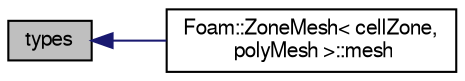 digraph "types"
{
  bgcolor="transparent";
  edge [fontname="FreeSans",fontsize="10",labelfontname="FreeSans",labelfontsize="10"];
  node [fontname="FreeSans",fontsize="10",shape=record];
  rankdir="LR";
  Node61 [label="types",height=0.2,width=0.4,color="black", fillcolor="grey75", style="filled", fontcolor="black"];
  Node61 -> Node62 [dir="back",color="midnightblue",fontsize="10",style="solid",fontname="FreeSans"];
  Node62 [label="Foam::ZoneMesh\< cellZone,\l polyMesh \>::mesh",height=0.2,width=0.4,color="black",URL="$a27522.html#ac41d1bc48208a47ffceb25d417eea442",tooltip="Return the mesh reference. "];
}
